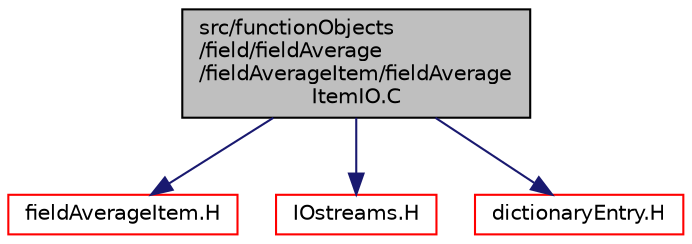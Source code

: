 digraph "src/functionObjects/field/fieldAverage/fieldAverageItem/fieldAverageItemIO.C"
{
  bgcolor="transparent";
  edge [fontname="Helvetica",fontsize="10",labelfontname="Helvetica",labelfontsize="10"];
  node [fontname="Helvetica",fontsize="10",shape=record];
  Node0 [label="src/functionObjects\l/field/fieldAverage\l/fieldAverageItem/fieldAverage\lItemIO.C",height=0.2,width=0.4,color="black", fillcolor="grey75", style="filled", fontcolor="black"];
  Node0 -> Node1 [color="midnightblue",fontsize="10",style="solid",fontname="Helvetica"];
  Node1 [label="fieldAverageItem.H",height=0.2,width=0.4,color="red",URL="$a04592.html"];
  Node0 -> Node73 [color="midnightblue",fontsize="10",style="solid",fontname="Helvetica"];
  Node73 [label="IOstreams.H",height=0.2,width=0.4,color="red",URL="$a09830.html",tooltip="Useful combination of include files which define Sin, Sout and Serr and the use of IO streams general..."];
  Node0 -> Node83 [color="midnightblue",fontsize="10",style="solid",fontname="Helvetica"];
  Node83 [label="dictionaryEntry.H",height=0.2,width=0.4,color="red",URL="$a09512.html"];
}
